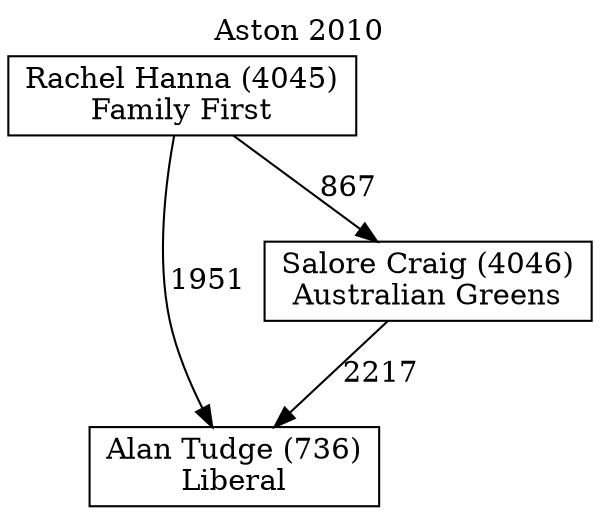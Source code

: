 // House preference flow
digraph "Alan Tudge (736)_Aston_2010" {
	graph [label="Aston 2010" labelloc=t mclimit=10]
	node [shape=box]
	"Alan Tudge (736)" [label="Alan Tudge (736)
Liberal"]
	"Salore Craig (4046)" [label="Salore Craig (4046)
Australian Greens"]
	"Rachel Hanna (4045)" [label="Rachel Hanna (4045)
Family First"]
	"Salore Craig (4046)" -> "Alan Tudge (736)" [label=2217]
	"Rachel Hanna (4045)" -> "Salore Craig (4046)" [label=867]
	"Rachel Hanna (4045)" -> "Alan Tudge (736)" [label=1951]
}
